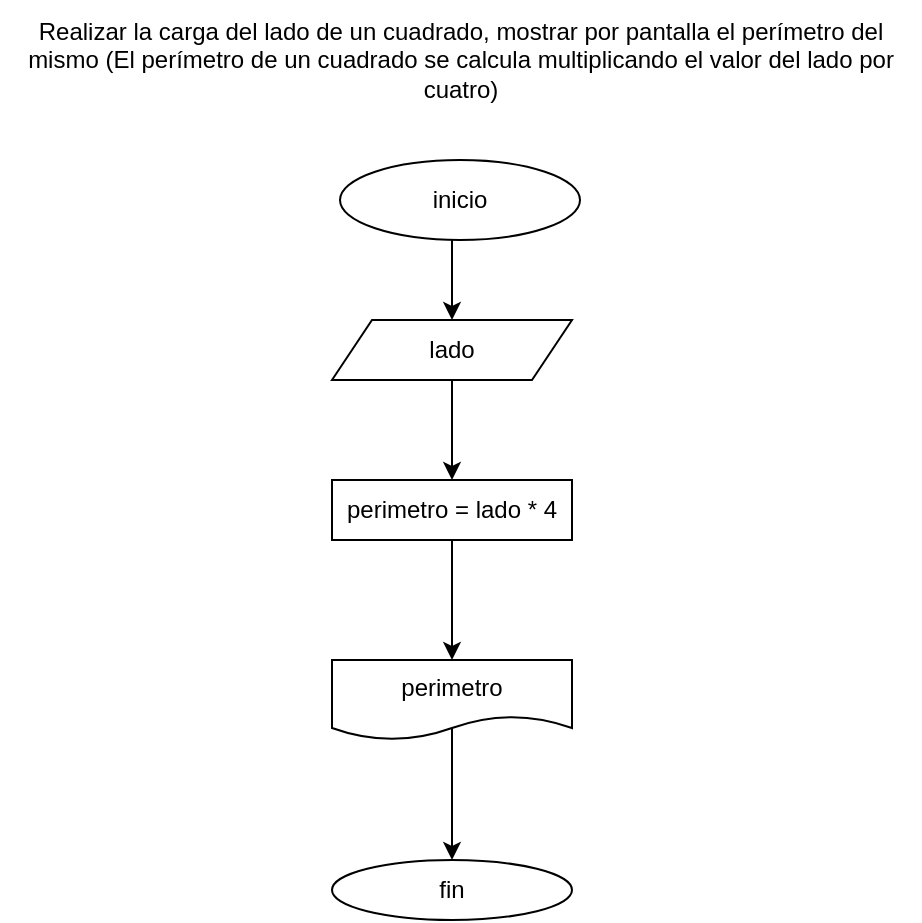 <mxfile version="21.1.4" type="github">
  <diagram name="Página-1" id="8x0feN610L8qpl5tTK6z">
    <mxGraphModel dx="1195" dy="663" grid="1" gridSize="10" guides="1" tooltips="1" connect="1" arrows="1" fold="1" page="1" pageScale="1" pageWidth="827" pageHeight="1169" math="0" shadow="0">
      <root>
        <mxCell id="0" />
        <mxCell id="1" parent="0" />
        <mxCell id="DpczOhdKsUNzKpaUWACM-3" value="Realizar la carga del lado de un cuadrado, mostrar por pantalla el perímetro del&lt;br/&gt;mismo (El perímetro de un cuadrado se calcula multiplicando el valor del lado por&lt;br/&gt;cuatro)&lt;br/&gt;" style="text;html=1;align=center;verticalAlign=middle;resizable=0;points=[];autosize=1;strokeColor=none;fillColor=none;" vertex="1" parent="1">
          <mxGeometry x="184" width="460" height="60" as="geometry" />
        </mxCell>
        <mxCell id="DpczOhdKsUNzKpaUWACM-6" value="inicio" style="ellipse;whiteSpace=wrap;html=1;" vertex="1" parent="1">
          <mxGeometry x="354" y="80" width="120" height="40" as="geometry" />
        </mxCell>
        <mxCell id="DpczOhdKsUNzKpaUWACM-7" value="" style="endArrow=classic;html=1;rounded=0;" edge="1" parent="1" target="DpczOhdKsUNzKpaUWACM-8">
          <mxGeometry width="50" height="50" relative="1" as="geometry">
            <mxPoint x="410" y="120" as="sourcePoint" />
            <mxPoint x="410" y="170" as="targetPoint" />
            <Array as="points">
              <mxPoint x="410" y="120" />
            </Array>
          </mxGeometry>
        </mxCell>
        <mxCell id="DpczOhdKsUNzKpaUWACM-8" value="lado" style="shape=parallelogram;perimeter=parallelogramPerimeter;whiteSpace=wrap;html=1;fixedSize=1;" vertex="1" parent="1">
          <mxGeometry x="350" y="160" width="120" height="30" as="geometry" />
        </mxCell>
        <mxCell id="DpczOhdKsUNzKpaUWACM-9" value="" style="endArrow=classic;html=1;rounded=0;exitX=0.5;exitY=1;exitDx=0;exitDy=0;" edge="1" parent="1" source="DpczOhdKsUNzKpaUWACM-8" target="DpczOhdKsUNzKpaUWACM-10">
          <mxGeometry width="50" height="50" relative="1" as="geometry">
            <mxPoint x="390" y="230" as="sourcePoint" />
            <mxPoint x="410" y="240" as="targetPoint" />
            <Array as="points">
              <mxPoint x="410" y="240" />
            </Array>
          </mxGeometry>
        </mxCell>
        <mxCell id="DpczOhdKsUNzKpaUWACM-10" value="perimetro = lado * 4" style="rounded=0;whiteSpace=wrap;html=1;" vertex="1" parent="1">
          <mxGeometry x="350" y="240" width="120" height="30" as="geometry" />
        </mxCell>
        <mxCell id="DpczOhdKsUNzKpaUWACM-11" value="" style="endArrow=classic;html=1;rounded=0;exitX=0.5;exitY=1;exitDx=0;exitDy=0;" edge="1" parent="1" source="DpczOhdKsUNzKpaUWACM-10" target="DpczOhdKsUNzKpaUWACM-12">
          <mxGeometry width="50" height="50" relative="1" as="geometry">
            <mxPoint x="390" y="230" as="sourcePoint" />
            <mxPoint x="410" y="330" as="targetPoint" />
          </mxGeometry>
        </mxCell>
        <mxCell id="DpczOhdKsUNzKpaUWACM-12" value="perimetro" style="shape=document;whiteSpace=wrap;html=1;boundedLbl=1;" vertex="1" parent="1">
          <mxGeometry x="350" y="330" width="120" height="40" as="geometry" />
        </mxCell>
        <mxCell id="DpczOhdKsUNzKpaUWACM-13" value="" style="endArrow=classic;html=1;rounded=0;exitX=0.5;exitY=0.85;exitDx=0;exitDy=0;exitPerimeter=0;" edge="1" parent="1" source="DpczOhdKsUNzKpaUWACM-12">
          <mxGeometry width="50" height="50" relative="1" as="geometry">
            <mxPoint x="410" y="370" as="sourcePoint" />
            <mxPoint x="410" y="430" as="targetPoint" />
            <Array as="points" />
          </mxGeometry>
        </mxCell>
        <mxCell id="DpczOhdKsUNzKpaUWACM-14" value="fin" style="ellipse;whiteSpace=wrap;html=1;" vertex="1" parent="1">
          <mxGeometry x="350" y="430" width="120" height="30" as="geometry" />
        </mxCell>
      </root>
    </mxGraphModel>
  </diagram>
</mxfile>
